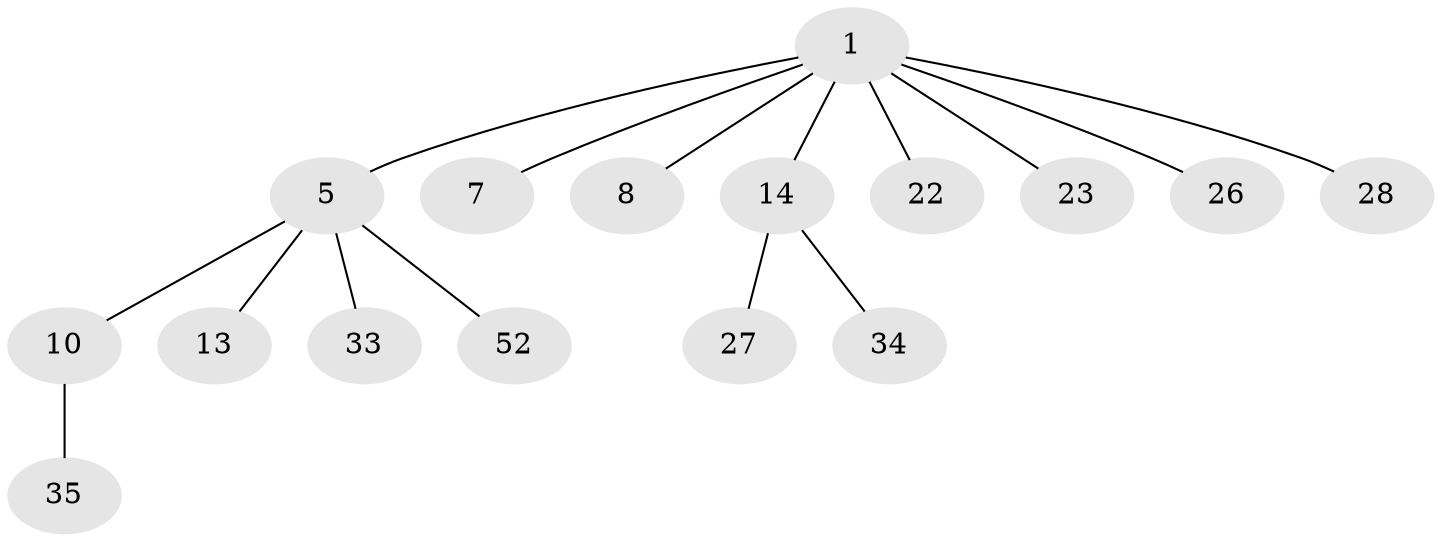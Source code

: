 // original degree distribution, {3: 0.16666666666666666, 8: 0.018518518518518517, 4: 0.05555555555555555, 2: 0.24074074074074073, 6: 0.018518518518518517, 1: 0.5}
// Generated by graph-tools (version 1.1) at 2025/19/03/04/25 18:19:04]
// undirected, 16 vertices, 15 edges
graph export_dot {
graph [start="1"]
  node [color=gray90,style=filled];
  1 [super="+2+3+11"];
  5 [super="+17+9+6"];
  7 [super="+41"];
  8 [super="+19"];
  10;
  13 [super="+44"];
  14 [super="+24+20+46"];
  22;
  23 [super="+37"];
  26 [super="+36+29"];
  27;
  28 [super="+42+45"];
  33 [super="+43"];
  34 [super="+54"];
  35;
  52;
  1 -- 8;
  1 -- 7;
  1 -- 5;
  1 -- 22;
  1 -- 23;
  1 -- 26;
  1 -- 28;
  1 -- 14;
  5 -- 10;
  5 -- 33;
  5 -- 13;
  5 -- 52;
  10 -- 35;
  14 -- 34;
  14 -- 27;
}
